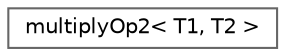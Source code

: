 digraph "Graphical Class Hierarchy"
{
 // LATEX_PDF_SIZE
  bgcolor="transparent";
  edge [fontname=Helvetica,fontsize=10,labelfontname=Helvetica,labelfontsize=10];
  node [fontname=Helvetica,fontsize=10,shape=box,height=0.2,width=0.4];
  rankdir="LR";
  Node0 [id="Node000000",label="multiplyOp2\< T1, T2 \>",height=0.2,width=0.4,color="grey40", fillcolor="white", style="filled",URL="$structFoam_1_1multiplyOp2.html",tooltip=" "];
}
